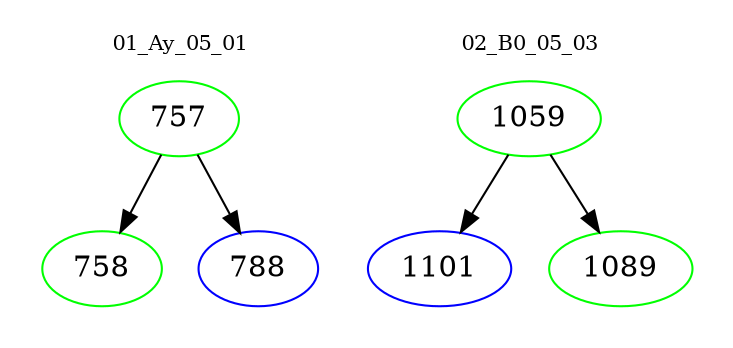 digraph{
subgraph cluster_0 {
color = white
label = "01_Ay_05_01";
fontsize=10;
T0_757 [label="757", color="green"]
T0_757 -> T0_758 [color="black"]
T0_758 [label="758", color="green"]
T0_757 -> T0_788 [color="black"]
T0_788 [label="788", color="blue"]
}
subgraph cluster_1 {
color = white
label = "02_B0_05_03";
fontsize=10;
T1_1059 [label="1059", color="green"]
T1_1059 -> T1_1101 [color="black"]
T1_1101 [label="1101", color="blue"]
T1_1059 -> T1_1089 [color="black"]
T1_1089 [label="1089", color="green"]
}
}

